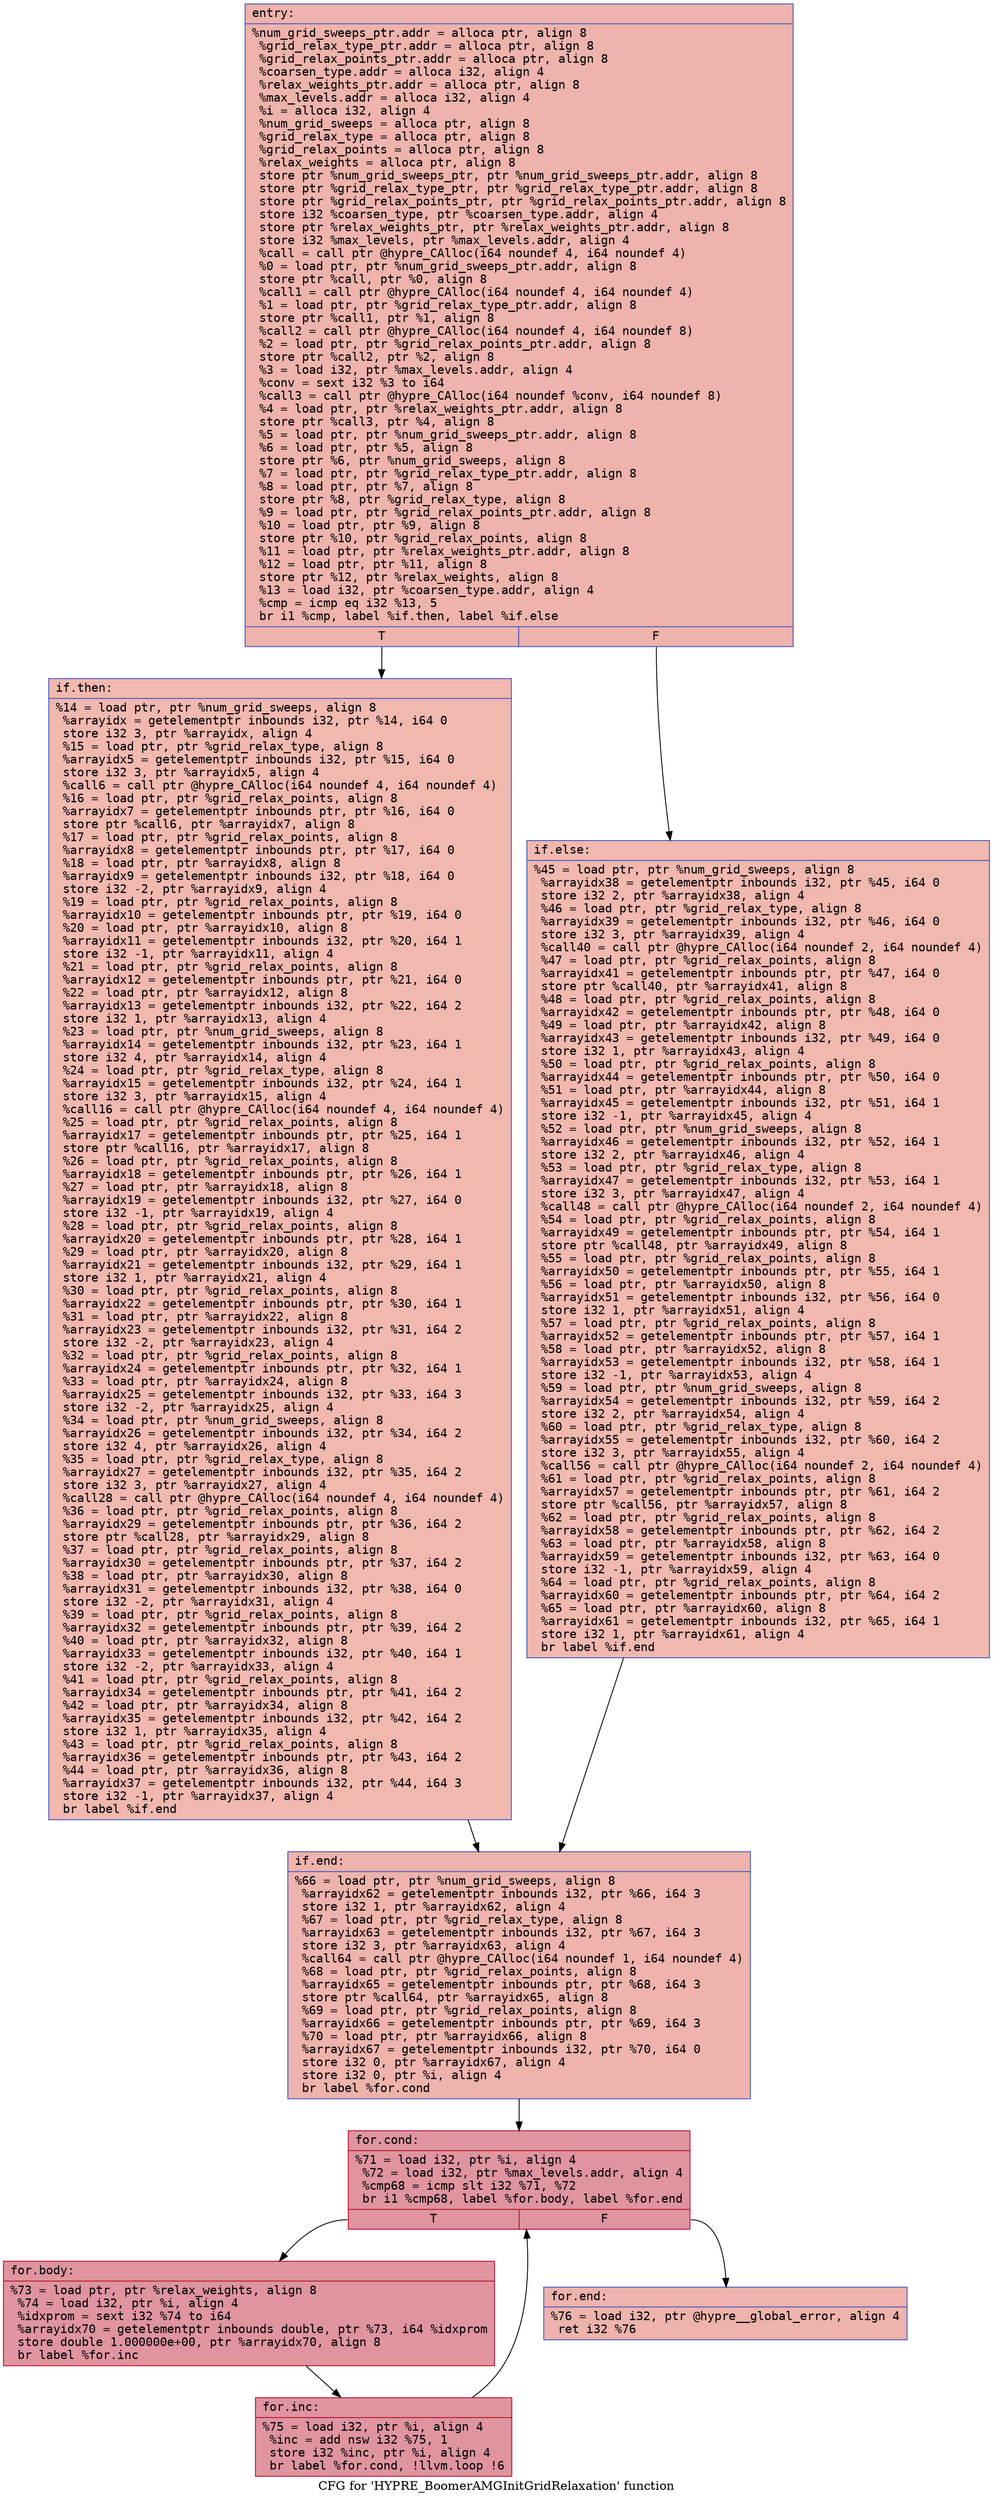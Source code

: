 digraph "CFG for 'HYPRE_BoomerAMGInitGridRelaxation' function" {
	label="CFG for 'HYPRE_BoomerAMGInitGridRelaxation' function";

	Node0x55f5a9a53f20 [shape=record,color="#3d50c3ff", style=filled, fillcolor="#d6524470" fontname="Courier",label="{entry:\l|  %num_grid_sweeps_ptr.addr = alloca ptr, align 8\l  %grid_relax_type_ptr.addr = alloca ptr, align 8\l  %grid_relax_points_ptr.addr = alloca ptr, align 8\l  %coarsen_type.addr = alloca i32, align 4\l  %relax_weights_ptr.addr = alloca ptr, align 8\l  %max_levels.addr = alloca i32, align 4\l  %i = alloca i32, align 4\l  %num_grid_sweeps = alloca ptr, align 8\l  %grid_relax_type = alloca ptr, align 8\l  %grid_relax_points = alloca ptr, align 8\l  %relax_weights = alloca ptr, align 8\l  store ptr %num_grid_sweeps_ptr, ptr %num_grid_sweeps_ptr.addr, align 8\l  store ptr %grid_relax_type_ptr, ptr %grid_relax_type_ptr.addr, align 8\l  store ptr %grid_relax_points_ptr, ptr %grid_relax_points_ptr.addr, align 8\l  store i32 %coarsen_type, ptr %coarsen_type.addr, align 4\l  store ptr %relax_weights_ptr, ptr %relax_weights_ptr.addr, align 8\l  store i32 %max_levels, ptr %max_levels.addr, align 4\l  %call = call ptr @hypre_CAlloc(i64 noundef 4, i64 noundef 4)\l  %0 = load ptr, ptr %num_grid_sweeps_ptr.addr, align 8\l  store ptr %call, ptr %0, align 8\l  %call1 = call ptr @hypre_CAlloc(i64 noundef 4, i64 noundef 4)\l  %1 = load ptr, ptr %grid_relax_type_ptr.addr, align 8\l  store ptr %call1, ptr %1, align 8\l  %call2 = call ptr @hypre_CAlloc(i64 noundef 4, i64 noundef 8)\l  %2 = load ptr, ptr %grid_relax_points_ptr.addr, align 8\l  store ptr %call2, ptr %2, align 8\l  %3 = load i32, ptr %max_levels.addr, align 4\l  %conv = sext i32 %3 to i64\l  %call3 = call ptr @hypre_CAlloc(i64 noundef %conv, i64 noundef 8)\l  %4 = load ptr, ptr %relax_weights_ptr.addr, align 8\l  store ptr %call3, ptr %4, align 8\l  %5 = load ptr, ptr %num_grid_sweeps_ptr.addr, align 8\l  %6 = load ptr, ptr %5, align 8\l  store ptr %6, ptr %num_grid_sweeps, align 8\l  %7 = load ptr, ptr %grid_relax_type_ptr.addr, align 8\l  %8 = load ptr, ptr %7, align 8\l  store ptr %8, ptr %grid_relax_type, align 8\l  %9 = load ptr, ptr %grid_relax_points_ptr.addr, align 8\l  %10 = load ptr, ptr %9, align 8\l  store ptr %10, ptr %grid_relax_points, align 8\l  %11 = load ptr, ptr %relax_weights_ptr.addr, align 8\l  %12 = load ptr, ptr %11, align 8\l  store ptr %12, ptr %relax_weights, align 8\l  %13 = load i32, ptr %coarsen_type.addr, align 4\l  %cmp = icmp eq i32 %13, 5\l  br i1 %cmp, label %if.then, label %if.else\l|{<s0>T|<s1>F}}"];
	Node0x55f5a9a53f20:s0 -> Node0x55f5a9a69be0[tooltip="entry -> if.then\nProbability 50.00%" ];
	Node0x55f5a9a53f20:s1 -> Node0x55f5a9a69fd0[tooltip="entry -> if.else\nProbability 50.00%" ];
	Node0x55f5a9a69be0 [shape=record,color="#3d50c3ff", style=filled, fillcolor="#dc5d4a70" fontname="Courier",label="{if.then:\l|  %14 = load ptr, ptr %num_grid_sweeps, align 8\l  %arrayidx = getelementptr inbounds i32, ptr %14, i64 0\l  store i32 3, ptr %arrayidx, align 4\l  %15 = load ptr, ptr %grid_relax_type, align 8\l  %arrayidx5 = getelementptr inbounds i32, ptr %15, i64 0\l  store i32 3, ptr %arrayidx5, align 4\l  %call6 = call ptr @hypre_CAlloc(i64 noundef 4, i64 noundef 4)\l  %16 = load ptr, ptr %grid_relax_points, align 8\l  %arrayidx7 = getelementptr inbounds ptr, ptr %16, i64 0\l  store ptr %call6, ptr %arrayidx7, align 8\l  %17 = load ptr, ptr %grid_relax_points, align 8\l  %arrayidx8 = getelementptr inbounds ptr, ptr %17, i64 0\l  %18 = load ptr, ptr %arrayidx8, align 8\l  %arrayidx9 = getelementptr inbounds i32, ptr %18, i64 0\l  store i32 -2, ptr %arrayidx9, align 4\l  %19 = load ptr, ptr %grid_relax_points, align 8\l  %arrayidx10 = getelementptr inbounds ptr, ptr %19, i64 0\l  %20 = load ptr, ptr %arrayidx10, align 8\l  %arrayidx11 = getelementptr inbounds i32, ptr %20, i64 1\l  store i32 -1, ptr %arrayidx11, align 4\l  %21 = load ptr, ptr %grid_relax_points, align 8\l  %arrayidx12 = getelementptr inbounds ptr, ptr %21, i64 0\l  %22 = load ptr, ptr %arrayidx12, align 8\l  %arrayidx13 = getelementptr inbounds i32, ptr %22, i64 2\l  store i32 1, ptr %arrayidx13, align 4\l  %23 = load ptr, ptr %num_grid_sweeps, align 8\l  %arrayidx14 = getelementptr inbounds i32, ptr %23, i64 1\l  store i32 4, ptr %arrayidx14, align 4\l  %24 = load ptr, ptr %grid_relax_type, align 8\l  %arrayidx15 = getelementptr inbounds i32, ptr %24, i64 1\l  store i32 3, ptr %arrayidx15, align 4\l  %call16 = call ptr @hypre_CAlloc(i64 noundef 4, i64 noundef 4)\l  %25 = load ptr, ptr %grid_relax_points, align 8\l  %arrayidx17 = getelementptr inbounds ptr, ptr %25, i64 1\l  store ptr %call16, ptr %arrayidx17, align 8\l  %26 = load ptr, ptr %grid_relax_points, align 8\l  %arrayidx18 = getelementptr inbounds ptr, ptr %26, i64 1\l  %27 = load ptr, ptr %arrayidx18, align 8\l  %arrayidx19 = getelementptr inbounds i32, ptr %27, i64 0\l  store i32 -1, ptr %arrayidx19, align 4\l  %28 = load ptr, ptr %grid_relax_points, align 8\l  %arrayidx20 = getelementptr inbounds ptr, ptr %28, i64 1\l  %29 = load ptr, ptr %arrayidx20, align 8\l  %arrayidx21 = getelementptr inbounds i32, ptr %29, i64 1\l  store i32 1, ptr %arrayidx21, align 4\l  %30 = load ptr, ptr %grid_relax_points, align 8\l  %arrayidx22 = getelementptr inbounds ptr, ptr %30, i64 1\l  %31 = load ptr, ptr %arrayidx22, align 8\l  %arrayidx23 = getelementptr inbounds i32, ptr %31, i64 2\l  store i32 -2, ptr %arrayidx23, align 4\l  %32 = load ptr, ptr %grid_relax_points, align 8\l  %arrayidx24 = getelementptr inbounds ptr, ptr %32, i64 1\l  %33 = load ptr, ptr %arrayidx24, align 8\l  %arrayidx25 = getelementptr inbounds i32, ptr %33, i64 3\l  store i32 -2, ptr %arrayidx25, align 4\l  %34 = load ptr, ptr %num_grid_sweeps, align 8\l  %arrayidx26 = getelementptr inbounds i32, ptr %34, i64 2\l  store i32 4, ptr %arrayidx26, align 4\l  %35 = load ptr, ptr %grid_relax_type, align 8\l  %arrayidx27 = getelementptr inbounds i32, ptr %35, i64 2\l  store i32 3, ptr %arrayidx27, align 4\l  %call28 = call ptr @hypre_CAlloc(i64 noundef 4, i64 noundef 4)\l  %36 = load ptr, ptr %grid_relax_points, align 8\l  %arrayidx29 = getelementptr inbounds ptr, ptr %36, i64 2\l  store ptr %call28, ptr %arrayidx29, align 8\l  %37 = load ptr, ptr %grid_relax_points, align 8\l  %arrayidx30 = getelementptr inbounds ptr, ptr %37, i64 2\l  %38 = load ptr, ptr %arrayidx30, align 8\l  %arrayidx31 = getelementptr inbounds i32, ptr %38, i64 0\l  store i32 -2, ptr %arrayidx31, align 4\l  %39 = load ptr, ptr %grid_relax_points, align 8\l  %arrayidx32 = getelementptr inbounds ptr, ptr %39, i64 2\l  %40 = load ptr, ptr %arrayidx32, align 8\l  %arrayidx33 = getelementptr inbounds i32, ptr %40, i64 1\l  store i32 -2, ptr %arrayidx33, align 4\l  %41 = load ptr, ptr %grid_relax_points, align 8\l  %arrayidx34 = getelementptr inbounds ptr, ptr %41, i64 2\l  %42 = load ptr, ptr %arrayidx34, align 8\l  %arrayidx35 = getelementptr inbounds i32, ptr %42, i64 2\l  store i32 1, ptr %arrayidx35, align 4\l  %43 = load ptr, ptr %grid_relax_points, align 8\l  %arrayidx36 = getelementptr inbounds ptr, ptr %43, i64 2\l  %44 = load ptr, ptr %arrayidx36, align 8\l  %arrayidx37 = getelementptr inbounds i32, ptr %44, i64 3\l  store i32 -1, ptr %arrayidx37, align 4\l  br label %if.end\l}"];
	Node0x55f5a9a69be0 -> Node0x55f5a9a6e170[tooltip="if.then -> if.end\nProbability 100.00%" ];
	Node0x55f5a9a69fd0 [shape=record,color="#3d50c3ff", style=filled, fillcolor="#dc5d4a70" fontname="Courier",label="{if.else:\l|  %45 = load ptr, ptr %num_grid_sweeps, align 8\l  %arrayidx38 = getelementptr inbounds i32, ptr %45, i64 0\l  store i32 2, ptr %arrayidx38, align 4\l  %46 = load ptr, ptr %grid_relax_type, align 8\l  %arrayidx39 = getelementptr inbounds i32, ptr %46, i64 0\l  store i32 3, ptr %arrayidx39, align 4\l  %call40 = call ptr @hypre_CAlloc(i64 noundef 2, i64 noundef 4)\l  %47 = load ptr, ptr %grid_relax_points, align 8\l  %arrayidx41 = getelementptr inbounds ptr, ptr %47, i64 0\l  store ptr %call40, ptr %arrayidx41, align 8\l  %48 = load ptr, ptr %grid_relax_points, align 8\l  %arrayidx42 = getelementptr inbounds ptr, ptr %48, i64 0\l  %49 = load ptr, ptr %arrayidx42, align 8\l  %arrayidx43 = getelementptr inbounds i32, ptr %49, i64 0\l  store i32 1, ptr %arrayidx43, align 4\l  %50 = load ptr, ptr %grid_relax_points, align 8\l  %arrayidx44 = getelementptr inbounds ptr, ptr %50, i64 0\l  %51 = load ptr, ptr %arrayidx44, align 8\l  %arrayidx45 = getelementptr inbounds i32, ptr %51, i64 1\l  store i32 -1, ptr %arrayidx45, align 4\l  %52 = load ptr, ptr %num_grid_sweeps, align 8\l  %arrayidx46 = getelementptr inbounds i32, ptr %52, i64 1\l  store i32 2, ptr %arrayidx46, align 4\l  %53 = load ptr, ptr %grid_relax_type, align 8\l  %arrayidx47 = getelementptr inbounds i32, ptr %53, i64 1\l  store i32 3, ptr %arrayidx47, align 4\l  %call48 = call ptr @hypre_CAlloc(i64 noundef 2, i64 noundef 4)\l  %54 = load ptr, ptr %grid_relax_points, align 8\l  %arrayidx49 = getelementptr inbounds ptr, ptr %54, i64 1\l  store ptr %call48, ptr %arrayidx49, align 8\l  %55 = load ptr, ptr %grid_relax_points, align 8\l  %arrayidx50 = getelementptr inbounds ptr, ptr %55, i64 1\l  %56 = load ptr, ptr %arrayidx50, align 8\l  %arrayidx51 = getelementptr inbounds i32, ptr %56, i64 0\l  store i32 1, ptr %arrayidx51, align 4\l  %57 = load ptr, ptr %grid_relax_points, align 8\l  %arrayidx52 = getelementptr inbounds ptr, ptr %57, i64 1\l  %58 = load ptr, ptr %arrayidx52, align 8\l  %arrayidx53 = getelementptr inbounds i32, ptr %58, i64 1\l  store i32 -1, ptr %arrayidx53, align 4\l  %59 = load ptr, ptr %num_grid_sweeps, align 8\l  %arrayidx54 = getelementptr inbounds i32, ptr %59, i64 2\l  store i32 2, ptr %arrayidx54, align 4\l  %60 = load ptr, ptr %grid_relax_type, align 8\l  %arrayidx55 = getelementptr inbounds i32, ptr %60, i64 2\l  store i32 3, ptr %arrayidx55, align 4\l  %call56 = call ptr @hypre_CAlloc(i64 noundef 2, i64 noundef 4)\l  %61 = load ptr, ptr %grid_relax_points, align 8\l  %arrayidx57 = getelementptr inbounds ptr, ptr %61, i64 2\l  store ptr %call56, ptr %arrayidx57, align 8\l  %62 = load ptr, ptr %grid_relax_points, align 8\l  %arrayidx58 = getelementptr inbounds ptr, ptr %62, i64 2\l  %63 = load ptr, ptr %arrayidx58, align 8\l  %arrayidx59 = getelementptr inbounds i32, ptr %63, i64 0\l  store i32 -1, ptr %arrayidx59, align 4\l  %64 = load ptr, ptr %grid_relax_points, align 8\l  %arrayidx60 = getelementptr inbounds ptr, ptr %64, i64 2\l  %65 = load ptr, ptr %arrayidx60, align 8\l  %arrayidx61 = getelementptr inbounds i32, ptr %65, i64 1\l  store i32 1, ptr %arrayidx61, align 4\l  br label %if.end\l}"];
	Node0x55f5a9a69fd0 -> Node0x55f5a9a6e170[tooltip="if.else -> if.end\nProbability 100.00%" ];
	Node0x55f5a9a6e170 [shape=record,color="#3d50c3ff", style=filled, fillcolor="#d6524470" fontname="Courier",label="{if.end:\l|  %66 = load ptr, ptr %num_grid_sweeps, align 8\l  %arrayidx62 = getelementptr inbounds i32, ptr %66, i64 3\l  store i32 1, ptr %arrayidx62, align 4\l  %67 = load ptr, ptr %grid_relax_type, align 8\l  %arrayidx63 = getelementptr inbounds i32, ptr %67, i64 3\l  store i32 3, ptr %arrayidx63, align 4\l  %call64 = call ptr @hypre_CAlloc(i64 noundef 1, i64 noundef 4)\l  %68 = load ptr, ptr %grid_relax_points, align 8\l  %arrayidx65 = getelementptr inbounds ptr, ptr %68, i64 3\l  store ptr %call64, ptr %arrayidx65, align 8\l  %69 = load ptr, ptr %grid_relax_points, align 8\l  %arrayidx66 = getelementptr inbounds ptr, ptr %69, i64 3\l  %70 = load ptr, ptr %arrayidx66, align 8\l  %arrayidx67 = getelementptr inbounds i32, ptr %70, i64 0\l  store i32 0, ptr %arrayidx67, align 4\l  store i32 0, ptr %i, align 4\l  br label %for.cond\l}"];
	Node0x55f5a9a6e170 -> Node0x55f5a9a71e60[tooltip="if.end -> for.cond\nProbability 100.00%" ];
	Node0x55f5a9a71e60 [shape=record,color="#b70d28ff", style=filled, fillcolor="#b70d2870" fontname="Courier",label="{for.cond:\l|  %71 = load i32, ptr %i, align 4\l  %72 = load i32, ptr %max_levels.addr, align 4\l  %cmp68 = icmp slt i32 %71, %72\l  br i1 %cmp68, label %for.body, label %for.end\l|{<s0>T|<s1>F}}"];
	Node0x55f5a9a71e60:s0 -> Node0x55f5a9a72110[tooltip="for.cond -> for.body\nProbability 96.88%" ];
	Node0x55f5a9a71e60:s1 -> Node0x55f5a9a72160[tooltip="for.cond -> for.end\nProbability 3.12%" ];
	Node0x55f5a9a72110 [shape=record,color="#b70d28ff", style=filled, fillcolor="#b70d2870" fontname="Courier",label="{for.body:\l|  %73 = load ptr, ptr %relax_weights, align 8\l  %74 = load i32, ptr %i, align 4\l  %idxprom = sext i32 %74 to i64\l  %arrayidx70 = getelementptr inbounds double, ptr %73, i64 %idxprom\l  store double 1.000000e+00, ptr %arrayidx70, align 8\l  br label %for.inc\l}"];
	Node0x55f5a9a72110 -> Node0x55f5a9a6c9a0[tooltip="for.body -> for.inc\nProbability 100.00%" ];
	Node0x55f5a9a6c9a0 [shape=record,color="#b70d28ff", style=filled, fillcolor="#b70d2870" fontname="Courier",label="{for.inc:\l|  %75 = load i32, ptr %i, align 4\l  %inc = add nsw i32 %75, 1\l  store i32 %inc, ptr %i, align 4\l  br label %for.cond, !llvm.loop !6\l}"];
	Node0x55f5a9a6c9a0 -> Node0x55f5a9a71e60[tooltip="for.inc -> for.cond\nProbability 100.00%" ];
	Node0x55f5a9a72160 [shape=record,color="#3d50c3ff", style=filled, fillcolor="#d6524470" fontname="Courier",label="{for.end:\l|  %76 = load i32, ptr @hypre__global_error, align 4\l  ret i32 %76\l}"];
}
